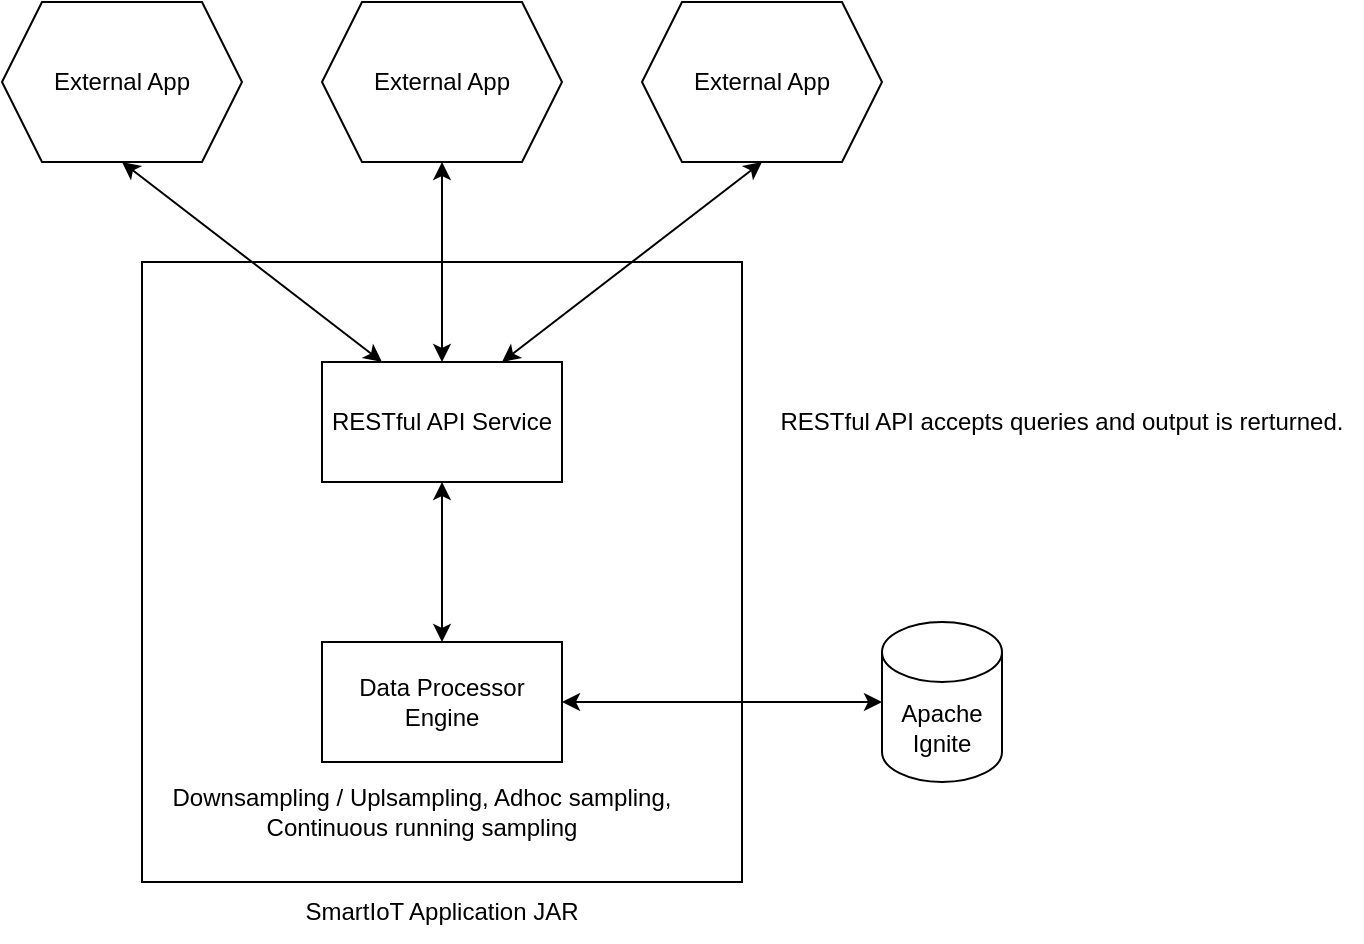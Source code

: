 <mxfile version="16.6.4" type="github">
  <diagram id="HjKQxw_lcI1jQBff_Cyb" name="Page-1">
    <mxGraphModel dx="1102" dy="614" grid="1" gridSize="10" guides="1" tooltips="1" connect="1" arrows="1" fold="1" page="1" pageScale="1" pageWidth="850" pageHeight="1100" math="0" shadow="0">
      <root>
        <mxCell id="0" />
        <mxCell id="1" parent="0" />
        <mxCell id="1DA_gyhgdTT1aUiBiCnl-19" value="" style="rounded=0;whiteSpace=wrap;html=1;" vertex="1" parent="1">
          <mxGeometry x="270" y="170" width="300" height="310" as="geometry" />
        </mxCell>
        <mxCell id="1DA_gyhgdTT1aUiBiCnl-1" value="Data Processor Engine" style="rounded=0;whiteSpace=wrap;html=1;" vertex="1" parent="1">
          <mxGeometry x="360" y="360" width="120" height="60" as="geometry" />
        </mxCell>
        <mxCell id="1DA_gyhgdTT1aUiBiCnl-3" value="RESTful API Service" style="rounded=0;whiteSpace=wrap;html=1;" vertex="1" parent="1">
          <mxGeometry x="360" y="220" width="120" height="60" as="geometry" />
        </mxCell>
        <mxCell id="1DA_gyhgdTT1aUiBiCnl-4" value="" style="endArrow=classic;startArrow=classic;html=1;rounded=0;entryX=0.5;entryY=1;entryDx=0;entryDy=0;exitX=0.5;exitY=0;exitDx=0;exitDy=0;" edge="1" parent="1" source="1DA_gyhgdTT1aUiBiCnl-1" target="1DA_gyhgdTT1aUiBiCnl-3">
          <mxGeometry width="50" height="50" relative="1" as="geometry">
            <mxPoint x="400" y="340" as="sourcePoint" />
            <mxPoint x="450" y="290" as="targetPoint" />
          </mxGeometry>
        </mxCell>
        <mxCell id="1DA_gyhgdTT1aUiBiCnl-5" value="External App" style="shape=hexagon;perimeter=hexagonPerimeter2;whiteSpace=wrap;html=1;fixedSize=1;" vertex="1" parent="1">
          <mxGeometry x="200" y="40" width="120" height="80" as="geometry" />
        </mxCell>
        <mxCell id="1DA_gyhgdTT1aUiBiCnl-6" value="External App" style="shape=hexagon;perimeter=hexagonPerimeter2;whiteSpace=wrap;html=1;fixedSize=1;" vertex="1" parent="1">
          <mxGeometry x="360" y="40" width="120" height="80" as="geometry" />
        </mxCell>
        <mxCell id="1DA_gyhgdTT1aUiBiCnl-7" value="External App" style="shape=hexagon;perimeter=hexagonPerimeter2;whiteSpace=wrap;html=1;fixedSize=1;" vertex="1" parent="1">
          <mxGeometry x="520" y="40" width="120" height="80" as="geometry" />
        </mxCell>
        <mxCell id="1DA_gyhgdTT1aUiBiCnl-8" value="" style="endArrow=classic;startArrow=classic;html=1;rounded=0;exitX=0.5;exitY=1;exitDx=0;exitDy=0;entryX=0.25;entryY=0;entryDx=0;entryDy=0;" edge="1" parent="1" source="1DA_gyhgdTT1aUiBiCnl-5" target="1DA_gyhgdTT1aUiBiCnl-3">
          <mxGeometry width="50" height="50" relative="1" as="geometry">
            <mxPoint x="400" y="320" as="sourcePoint" />
            <mxPoint x="450" y="270" as="targetPoint" />
          </mxGeometry>
        </mxCell>
        <mxCell id="1DA_gyhgdTT1aUiBiCnl-11" value="" style="endArrow=classic;startArrow=classic;html=1;rounded=0;exitX=0.5;exitY=0;exitDx=0;exitDy=0;entryX=0.5;entryY=1;entryDx=0;entryDy=0;" edge="1" parent="1" source="1DA_gyhgdTT1aUiBiCnl-3" target="1DA_gyhgdTT1aUiBiCnl-6">
          <mxGeometry width="50" height="50" relative="1" as="geometry">
            <mxPoint x="375" y="170" as="sourcePoint" />
            <mxPoint x="425" y="120" as="targetPoint" />
          </mxGeometry>
        </mxCell>
        <mxCell id="1DA_gyhgdTT1aUiBiCnl-12" value="" style="endArrow=classic;startArrow=classic;html=1;rounded=0;exitX=0.75;exitY=0;exitDx=0;exitDy=0;entryX=0.5;entryY=1;entryDx=0;entryDy=0;" edge="1" parent="1" source="1DA_gyhgdTT1aUiBiCnl-3" target="1DA_gyhgdTT1aUiBiCnl-7">
          <mxGeometry width="50" height="50" relative="1" as="geometry">
            <mxPoint x="530" y="230" as="sourcePoint" />
            <mxPoint x="580" y="180" as="targetPoint" />
          </mxGeometry>
        </mxCell>
        <mxCell id="1DA_gyhgdTT1aUiBiCnl-14" value="Apache Ignite" style="shape=cylinder3;whiteSpace=wrap;html=1;boundedLbl=1;backgroundOutline=1;size=15;" vertex="1" parent="1">
          <mxGeometry x="640" y="350" width="60" height="80" as="geometry" />
        </mxCell>
        <mxCell id="1DA_gyhgdTT1aUiBiCnl-16" value="" style="endArrow=classic;startArrow=classic;html=1;rounded=0;exitX=1;exitY=0.5;exitDx=0;exitDy=0;entryX=0;entryY=0.5;entryDx=0;entryDy=0;entryPerimeter=0;" edge="1" parent="1" source="1DA_gyhgdTT1aUiBiCnl-1" target="1DA_gyhgdTT1aUiBiCnl-14">
          <mxGeometry width="50" height="50" relative="1" as="geometry">
            <mxPoint x="480" y="450" as="sourcePoint" />
            <mxPoint x="530" y="400" as="targetPoint" />
          </mxGeometry>
        </mxCell>
        <mxCell id="1DA_gyhgdTT1aUiBiCnl-17" value="Downsampling / Uplsampling, Adhoc sampling, Continuous running sampling" style="text;html=1;strokeColor=none;fillColor=none;align=center;verticalAlign=middle;whiteSpace=wrap;rounded=0;" vertex="1" parent="1">
          <mxGeometry x="280" y="430" width="260" height="30" as="geometry" />
        </mxCell>
        <mxCell id="1DA_gyhgdTT1aUiBiCnl-18" value="RESTful API accepts queries and output is rerturned." style="text;html=1;strokeColor=none;fillColor=none;align=center;verticalAlign=middle;whiteSpace=wrap;rounded=0;" vertex="1" parent="1">
          <mxGeometry x="580" y="235" width="300" height="30" as="geometry" />
        </mxCell>
        <mxCell id="1DA_gyhgdTT1aUiBiCnl-20" value="SmartIoT Application JAR" style="text;html=1;strokeColor=none;fillColor=none;align=center;verticalAlign=middle;whiteSpace=wrap;rounded=0;" vertex="1" parent="1">
          <mxGeometry x="350" y="480" width="140" height="30" as="geometry" />
        </mxCell>
      </root>
    </mxGraphModel>
  </diagram>
</mxfile>
